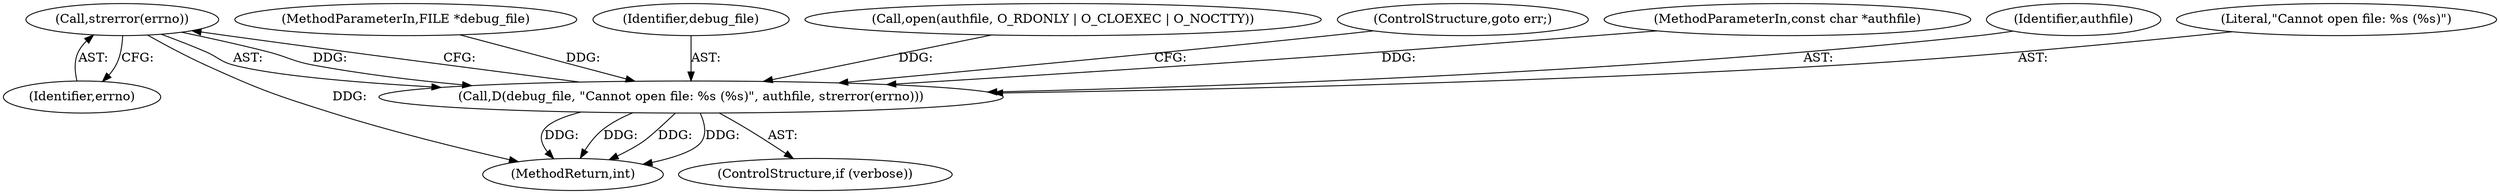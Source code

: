 digraph "0_pam-u2f_18b1914e32b74ff52000f10e97067e841e5fff62_1@API" {
"1000165" [label="(Call,strerror(errno))"];
"1000161" [label="(Call,D(debug_file, \"Cannot open file: %s (%s)\", authfile, strerror(errno)))"];
"1000161" [label="(Call,D(debug_file, \"Cannot open file: %s (%s)\", authfile, strerror(errno)))"];
"1000166" [label="(Identifier,errno)"];
"1000108" [label="(MethodParameterIn,FILE *debug_file)"];
"1000162" [label="(Identifier,debug_file)"];
"1000147" [label="(Call,open(authfile, O_RDONLY | O_CLOEXEC | O_NOCTTY))"];
"1000167" [label="(ControlStructure,goto err;)"];
"1000104" [label="(MethodParameterIn,const char *authfile)"];
"1000732" [label="(MethodReturn,int)"];
"1000159" [label="(ControlStructure,if (verbose))"];
"1000165" [label="(Call,strerror(errno))"];
"1000164" [label="(Identifier,authfile)"];
"1000163" [label="(Literal,\"Cannot open file: %s (%s)\")"];
"1000165" -> "1000161"  [label="AST: "];
"1000165" -> "1000166"  [label="CFG: "];
"1000166" -> "1000165"  [label="AST: "];
"1000161" -> "1000165"  [label="CFG: "];
"1000165" -> "1000732"  [label="DDG: "];
"1000165" -> "1000161"  [label="DDG: "];
"1000161" -> "1000159"  [label="AST: "];
"1000162" -> "1000161"  [label="AST: "];
"1000163" -> "1000161"  [label="AST: "];
"1000164" -> "1000161"  [label="AST: "];
"1000167" -> "1000161"  [label="CFG: "];
"1000161" -> "1000732"  [label="DDG: "];
"1000161" -> "1000732"  [label="DDG: "];
"1000161" -> "1000732"  [label="DDG: "];
"1000161" -> "1000732"  [label="DDG: "];
"1000108" -> "1000161"  [label="DDG: "];
"1000147" -> "1000161"  [label="DDG: "];
"1000104" -> "1000161"  [label="DDG: "];
}
